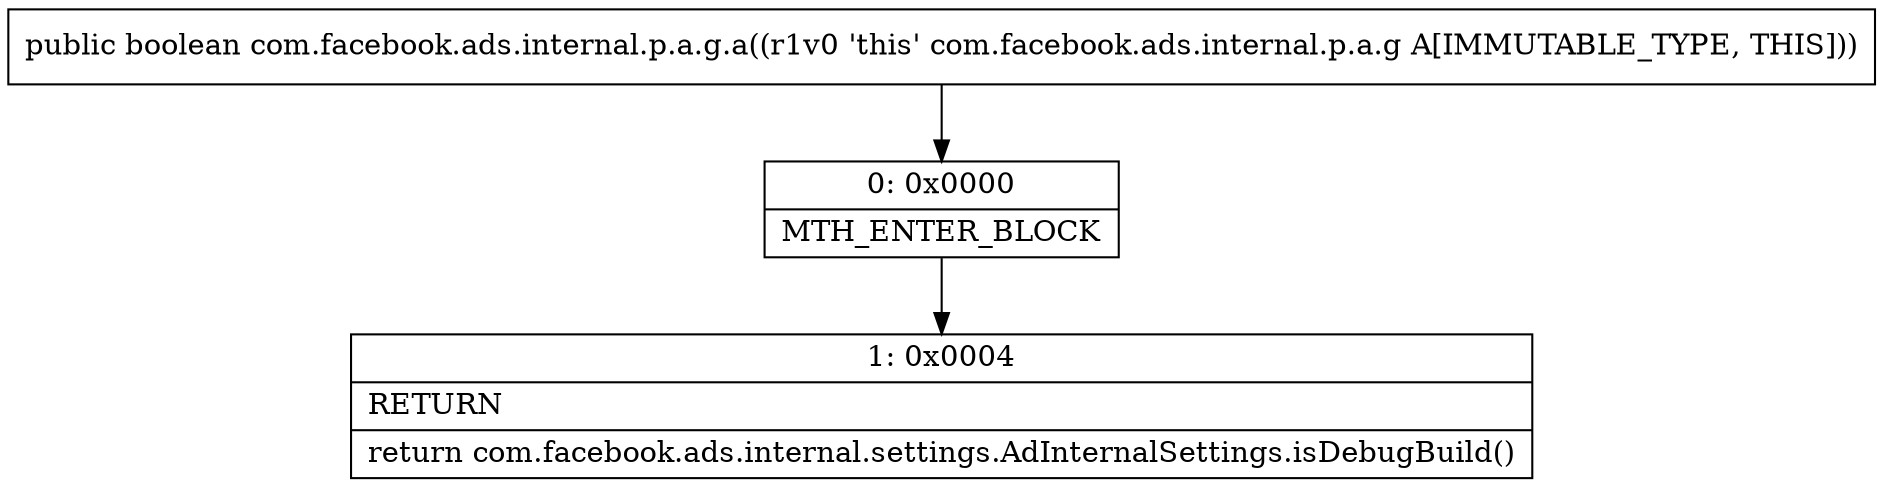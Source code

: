 digraph "CFG forcom.facebook.ads.internal.p.a.g.a()Z" {
Node_0 [shape=record,label="{0\:\ 0x0000|MTH_ENTER_BLOCK\l}"];
Node_1 [shape=record,label="{1\:\ 0x0004|RETURN\l|return com.facebook.ads.internal.settings.AdInternalSettings.isDebugBuild()\l}"];
MethodNode[shape=record,label="{public boolean com.facebook.ads.internal.p.a.g.a((r1v0 'this' com.facebook.ads.internal.p.a.g A[IMMUTABLE_TYPE, THIS])) }"];
MethodNode -> Node_0;
Node_0 -> Node_1;
}

